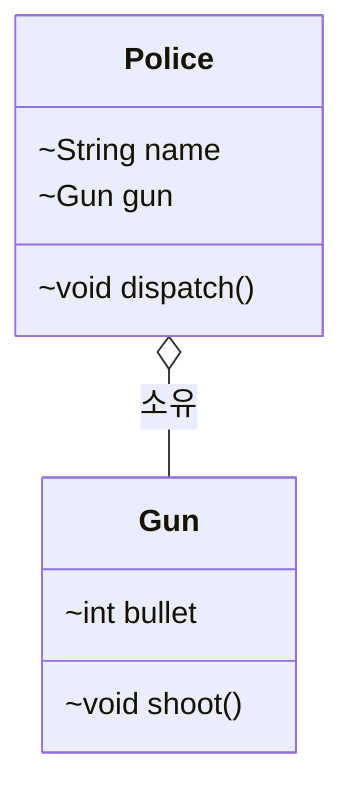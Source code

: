 classDiagram 
    Police o-- Gun: 소유
    class Police {
        ~String name
        ~Gun gun
        ~void dispatch()
    }
    class Gun {
        ~int bullet
        ~void shoot()
    }